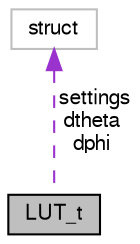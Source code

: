 digraph "LUT_t"
{
  edge [fontname="FreeSans",fontsize="10",labelfontname="FreeSans",labelfontsize="10"];
  node [fontname="FreeSans",fontsize="10",shape=record];
  Node1 [label="LUT_t",height=0.2,width=0.4,color="black", fillcolor="grey75", style="filled", fontcolor="black"];
  Node2 -> Node1 [dir="back",color="darkorchid3",fontsize="10",style="dashed",label=" settings\ndtheta\ndphi" ,fontname="FreeSans"];
  Node2 [label="struct",height=0.2,width=0.4,color="grey75", fillcolor="white", style="filled"];
}
